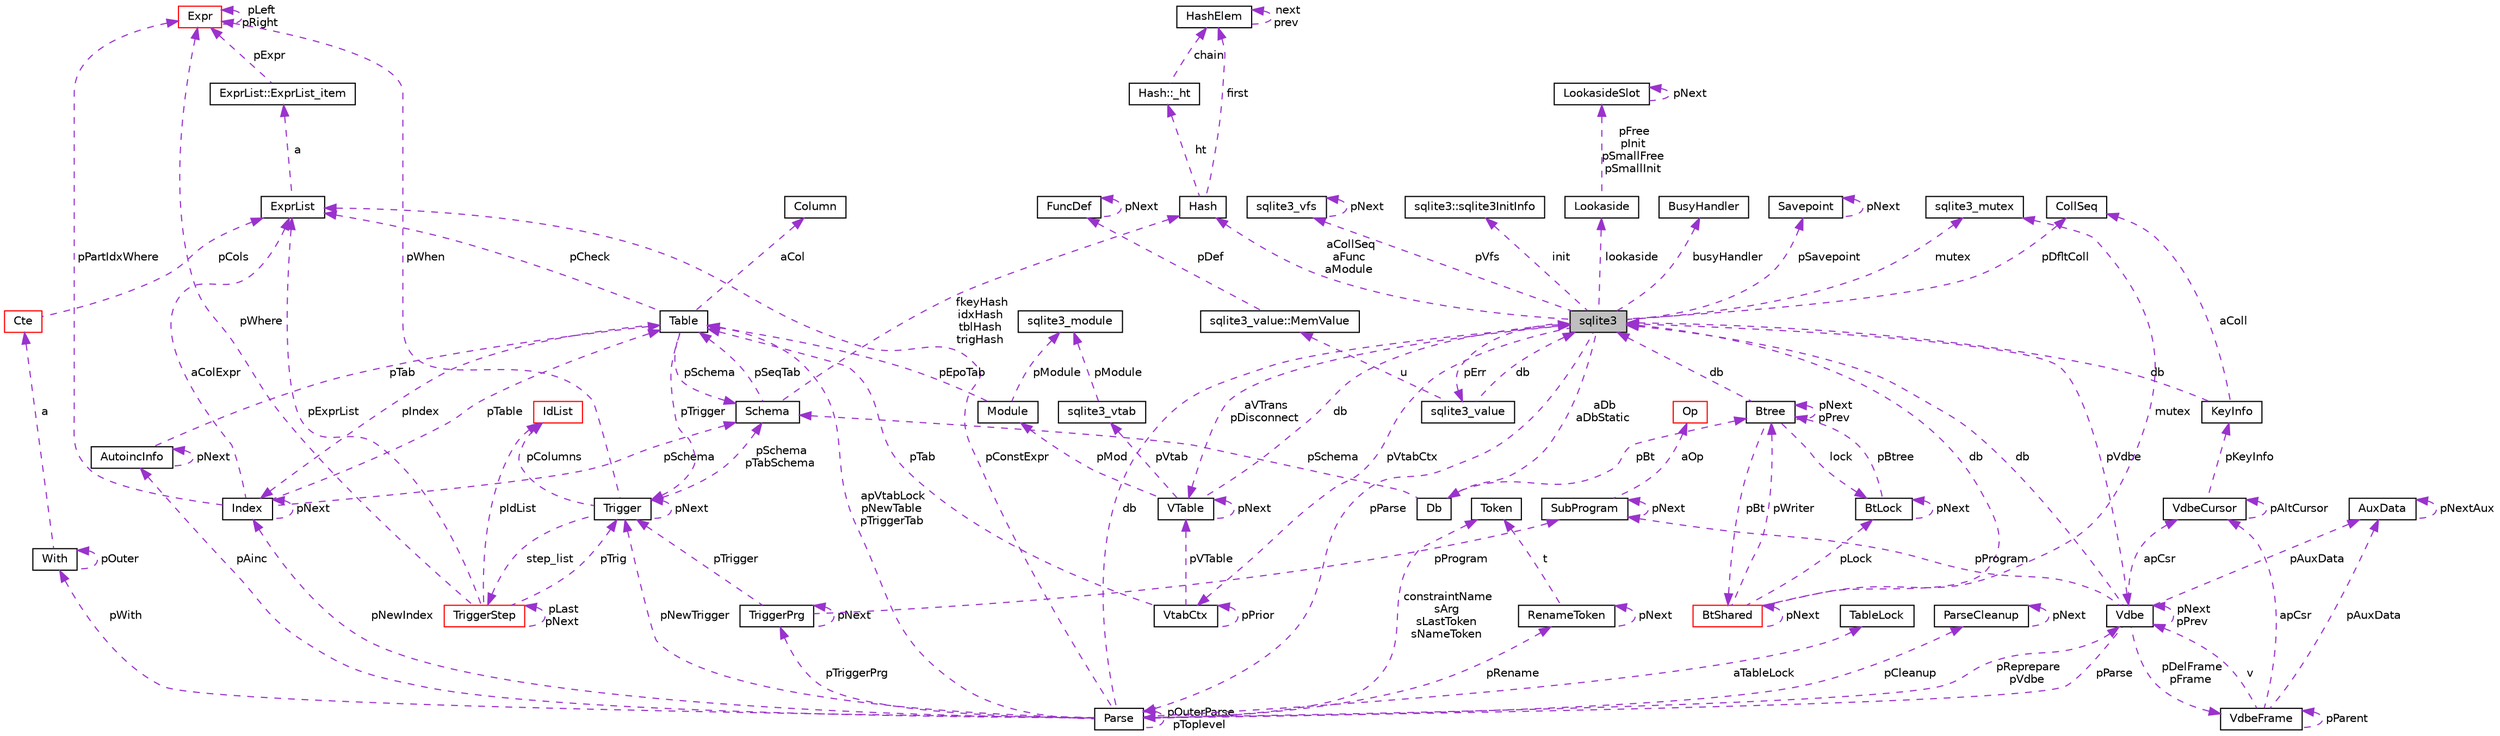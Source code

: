 digraph "sqlite3"
{
 // LATEX_PDF_SIZE
  edge [fontname="Helvetica",fontsize="10",labelfontname="Helvetica",labelfontsize="10"];
  node [fontname="Helvetica",fontsize="10",shape=record];
  Node1 [label="sqlite3",height=0.2,width=0.4,color="black", fillcolor="grey75", style="filled", fontcolor="black",tooltip=" "];
  Node2 -> Node1 [dir="back",color="darkorchid3",fontsize="10",style="dashed",label=" pVfs" ,fontname="Helvetica"];
  Node2 [label="sqlite3_vfs",height=0.2,width=0.4,color="black", fillcolor="white", style="filled",URL="$d3/d36/structsqlite3__vfs.html",tooltip=" "];
  Node2 -> Node2 [dir="back",color="darkorchid3",fontsize="10",style="dashed",label=" pNext" ,fontname="Helvetica"];
  Node3 -> Node1 [dir="back",color="darkorchid3",fontsize="10",style="dashed",label=" pVdbe" ,fontname="Helvetica"];
  Node3 [label="Vdbe",height=0.2,width=0.4,color="black", fillcolor="white", style="filled",URL="$db/d1b/sqlite3_8c.html#de/d53/structVdbe",tooltip=" "];
  Node1 -> Node3 [dir="back",color="darkorchid3",fontsize="10",style="dashed",label=" db" ,fontname="Helvetica"];
  Node3 -> Node3 [dir="back",color="darkorchid3",fontsize="10",style="dashed",label=" pNext\npPrev" ,fontname="Helvetica"];
  Node4 -> Node3 [dir="back",color="darkorchid3",fontsize="10",style="dashed",label=" pParse" ,fontname="Helvetica"];
  Node4 [label="Parse",height=0.2,width=0.4,color="black", fillcolor="white", style="filled",URL="$db/d1b/sqlite3_8c.html#db/dbb/structParse",tooltip=" "];
  Node1 -> Node4 [dir="back",color="darkorchid3",fontsize="10",style="dashed",label=" db" ,fontname="Helvetica"];
  Node3 -> Node4 [dir="back",color="darkorchid3",fontsize="10",style="dashed",label=" pReprepare\npVdbe" ,fontname="Helvetica"];
  Node5 -> Node4 [dir="back",color="darkorchid3",fontsize="10",style="dashed",label=" pConstExpr" ,fontname="Helvetica"];
  Node5 [label="ExprList",height=0.2,width=0.4,color="black", fillcolor="white", style="filled",URL="$db/d1b/sqlite3_8c.html#d5/d5c/structExprList",tooltip=" "];
  Node6 -> Node5 [dir="back",color="darkorchid3",fontsize="10",style="dashed",label=" a" ,fontname="Helvetica"];
  Node6 [label="ExprList::ExprList_item",height=0.2,width=0.4,color="black", fillcolor="white", style="filled",URL="$db/d1b/sqlite3_8c.html#d8/dae/structExprList_1_1ExprList__item",tooltip=" "];
  Node7 -> Node6 [dir="back",color="darkorchid3",fontsize="10",style="dashed",label=" pExpr" ,fontname="Helvetica"];
  Node7 [label="Expr",height=0.2,width=0.4,color="red", fillcolor="white", style="filled",URL="$db/d1b/sqlite3_8c.html#d4/dfb/structExpr",tooltip=" "];
  Node7 -> Node7 [dir="back",color="darkorchid3",fontsize="10",style="dashed",label=" pLeft\npRight" ,fontname="Helvetica"];
  Node31 -> Node4 [dir="back",color="darkorchid3",fontsize="10",style="dashed",label=" constraintName\nsArg\nsLastToken\nsNameToken" ,fontname="Helvetica"];
  Node31 [label="Token",height=0.2,width=0.4,color="black", fillcolor="white", style="filled",URL="$db/d1b/sqlite3_8c.html#df/dcd/structToken",tooltip=" "];
  Node32 -> Node4 [dir="back",color="darkorchid3",fontsize="10",style="dashed",label=" aTableLock" ,fontname="Helvetica"];
  Node32 [label="TableLock",height=0.2,width=0.4,color="black", fillcolor="white", style="filled",URL="$db/d1b/sqlite3_8c.html#d1/d79/structTableLock",tooltip=" "];
  Node33 -> Node4 [dir="back",color="darkorchid3",fontsize="10",style="dashed",label=" pAinc" ,fontname="Helvetica"];
  Node33 [label="AutoincInfo",height=0.2,width=0.4,color="black", fillcolor="white", style="filled",URL="$db/d1b/sqlite3_8c.html#db/d7b/structAutoincInfo",tooltip=" "];
  Node33 -> Node33 [dir="back",color="darkorchid3",fontsize="10",style="dashed",label=" pNext" ,fontname="Helvetica"];
  Node10 -> Node33 [dir="back",color="darkorchid3",fontsize="10",style="dashed",label=" pTab" ,fontname="Helvetica"];
  Node10 [label="Table",height=0.2,width=0.4,color="black", fillcolor="white", style="filled",URL="$db/d1b/sqlite3_8c.html#dc/dcb/structTable",tooltip=" "];
  Node11 -> Node10 [dir="back",color="darkorchid3",fontsize="10",style="dashed",label=" aCol" ,fontname="Helvetica"];
  Node11 [label="Column",height=0.2,width=0.4,color="black", fillcolor="white", style="filled",URL="$db/d1b/sqlite3_8c.html#dc/dc1/structColumn",tooltip=" "];
  Node12 -> Node10 [dir="back",color="darkorchid3",fontsize="10",style="dashed",label=" pIndex" ,fontname="Helvetica"];
  Node12 [label="Index",height=0.2,width=0.4,color="black", fillcolor="white", style="filled",URL="$db/d1b/sqlite3_8c.html#df/d86/structIndex",tooltip=" "];
  Node10 -> Node12 [dir="back",color="darkorchid3",fontsize="10",style="dashed",label=" pTable" ,fontname="Helvetica"];
  Node12 -> Node12 [dir="back",color="darkorchid3",fontsize="10",style="dashed",label=" pNext" ,fontname="Helvetica"];
  Node13 -> Node12 [dir="back",color="darkorchid3",fontsize="10",style="dashed",label=" pSchema" ,fontname="Helvetica"];
  Node13 [label="Schema",height=0.2,width=0.4,color="black", fillcolor="white", style="filled",URL="$db/d1b/sqlite3_8c.html#d8/db0/structSchema",tooltip=" "];
  Node14 -> Node13 [dir="back",color="darkorchid3",fontsize="10",style="dashed",label=" fkeyHash\nidxHash\ntblHash\ntrigHash" ,fontname="Helvetica"];
  Node14 [label="Hash",height=0.2,width=0.4,color="black", fillcolor="white", style="filled",URL="$db/d1b/sqlite3_8c.html#d1/dbe/structHash",tooltip=" "];
  Node15 -> Node14 [dir="back",color="darkorchid3",fontsize="10",style="dashed",label=" first" ,fontname="Helvetica"];
  Node15 [label="HashElem",height=0.2,width=0.4,color="black", fillcolor="white", style="filled",URL="$db/d1b/sqlite3_8c.html#da/d21/structHashElem",tooltip=" "];
  Node15 -> Node15 [dir="back",color="darkorchid3",fontsize="10",style="dashed",label=" next\nprev" ,fontname="Helvetica"];
  Node16 -> Node14 [dir="back",color="darkorchid3",fontsize="10",style="dashed",label=" ht" ,fontname="Helvetica"];
  Node16 [label="Hash::_ht",height=0.2,width=0.4,color="black", fillcolor="white", style="filled",URL="$db/d1b/sqlite3_8c.html#d7/d1f/structHash_1_1__ht",tooltip=" "];
  Node15 -> Node16 [dir="back",color="darkorchid3",fontsize="10",style="dashed",label=" chain" ,fontname="Helvetica"];
  Node10 -> Node13 [dir="back",color="darkorchid3",fontsize="10",style="dashed",label=" pSeqTab" ,fontname="Helvetica"];
  Node7 -> Node12 [dir="back",color="darkorchid3",fontsize="10",style="dashed",label=" pPartIdxWhere" ,fontname="Helvetica"];
  Node5 -> Node12 [dir="back",color="darkorchid3",fontsize="10",style="dashed",label=" aColExpr" ,fontname="Helvetica"];
  Node5 -> Node10 [dir="back",color="darkorchid3",fontsize="10",style="dashed",label=" pCheck" ,fontname="Helvetica"];
  Node17 -> Node10 [dir="back",color="darkorchid3",fontsize="10",style="dashed",label=" pTrigger" ,fontname="Helvetica"];
  Node17 [label="Trigger",height=0.2,width=0.4,color="black", fillcolor="white", style="filled",URL="$db/d1b/sqlite3_8c.html#dc/d15/structTrigger",tooltip=" "];
  Node7 -> Node17 [dir="back",color="darkorchid3",fontsize="10",style="dashed",label=" pWhen" ,fontname="Helvetica"];
  Node18 -> Node17 [dir="back",color="darkorchid3",fontsize="10",style="dashed",label=" pColumns" ,fontname="Helvetica"];
  Node18 [label="IdList",height=0.2,width=0.4,color="red", fillcolor="white", style="filled",URL="$db/d1b/sqlite3_8c.html#da/d69/structIdList",tooltip=" "];
  Node13 -> Node17 [dir="back",color="darkorchid3",fontsize="10",style="dashed",label=" pSchema\npTabSchema" ,fontname="Helvetica"];
  Node20 -> Node17 [dir="back",color="darkorchid3",fontsize="10",style="dashed",label=" step_list" ,fontname="Helvetica"];
  Node20 [label="TriggerStep",height=0.2,width=0.4,color="red", fillcolor="white", style="filled",URL="$db/d1b/sqlite3_8c.html#d5/da5/structTriggerStep",tooltip=" "];
  Node17 -> Node20 [dir="back",color="darkorchid3",fontsize="10",style="dashed",label=" pTrig" ,fontname="Helvetica"];
  Node7 -> Node20 [dir="back",color="darkorchid3",fontsize="10",style="dashed",label=" pWhere" ,fontname="Helvetica"];
  Node5 -> Node20 [dir="back",color="darkorchid3",fontsize="10",style="dashed",label=" pExprList" ,fontname="Helvetica"];
  Node18 -> Node20 [dir="back",color="darkorchid3",fontsize="10",style="dashed",label=" pIdList" ,fontname="Helvetica"];
  Node20 -> Node20 [dir="back",color="darkorchid3",fontsize="10",style="dashed",label=" pLast\npNext" ,fontname="Helvetica"];
  Node17 -> Node17 [dir="back",color="darkorchid3",fontsize="10",style="dashed",label=" pNext" ,fontname="Helvetica"];
  Node13 -> Node10 [dir="back",color="darkorchid3",fontsize="10",style="dashed",label=" pSchema" ,fontname="Helvetica"];
  Node4 -> Node4 [dir="back",color="darkorchid3",fontsize="10",style="dashed",label=" pOuterParse\npToplevel" ,fontname="Helvetica"];
  Node10 -> Node4 [dir="back",color="darkorchid3",fontsize="10",style="dashed",label=" apVtabLock\npNewTable\npTriggerTab" ,fontname="Helvetica"];
  Node34 -> Node4 [dir="back",color="darkorchid3",fontsize="10",style="dashed",label=" pTriggerPrg" ,fontname="Helvetica"];
  Node34 [label="TriggerPrg",height=0.2,width=0.4,color="black", fillcolor="white", style="filled",URL="$db/d1b/sqlite3_8c.html#d9/d62/structTriggerPrg",tooltip=" "];
  Node17 -> Node34 [dir="back",color="darkorchid3",fontsize="10",style="dashed",label=" pTrigger" ,fontname="Helvetica"];
  Node34 -> Node34 [dir="back",color="darkorchid3",fontsize="10",style="dashed",label=" pNext" ,fontname="Helvetica"];
  Node35 -> Node34 [dir="back",color="darkorchid3",fontsize="10",style="dashed",label=" pProgram" ,fontname="Helvetica"];
  Node35 [label="SubProgram",height=0.2,width=0.4,color="black", fillcolor="white", style="filled",URL="$db/d1b/sqlite3_8c.html#de/d7a/structSubProgram",tooltip=" "];
  Node36 -> Node35 [dir="back",color="darkorchid3",fontsize="10",style="dashed",label=" aOp" ,fontname="Helvetica"];
  Node36 [label="Op",height=0.2,width=0.4,color="red", fillcolor="white", style="filled",URL="$db/d1b/sqlite3_8c.html#d5/d1d/structVdbeOp",tooltip=" "];
  Node35 -> Node35 [dir="back",color="darkorchid3",fontsize="10",style="dashed",label=" pNext" ,fontname="Helvetica"];
  Node47 -> Node4 [dir="back",color="darkorchid3",fontsize="10",style="dashed",label=" pCleanup" ,fontname="Helvetica"];
  Node47 [label="ParseCleanup",height=0.2,width=0.4,color="black", fillcolor="white", style="filled",URL="$de/d52/structParseCleanup.html",tooltip=" "];
  Node47 -> Node47 [dir="back",color="darkorchid3",fontsize="10",style="dashed",label=" pNext" ,fontname="Helvetica"];
  Node12 -> Node4 [dir="back",color="darkorchid3",fontsize="10",style="dashed",label=" pNewIndex" ,fontname="Helvetica"];
  Node17 -> Node4 [dir="back",color="darkorchid3",fontsize="10",style="dashed",label=" pNewTrigger" ,fontname="Helvetica"];
  Node24 -> Node4 [dir="back",color="darkorchid3",fontsize="10",style="dashed",label=" pWith" ,fontname="Helvetica"];
  Node24 [label="With",height=0.2,width=0.4,color="black", fillcolor="white", style="filled",URL="$db/d1b/sqlite3_8c.html#df/d70/structWith",tooltip=" "];
  Node24 -> Node24 [dir="back",color="darkorchid3",fontsize="10",style="dashed",label=" pOuter" ,fontname="Helvetica"];
  Node25 -> Node24 [dir="back",color="darkorchid3",fontsize="10",style="dashed",label=" a" ,fontname="Helvetica"];
  Node25 [label="Cte",height=0.2,width=0.4,color="red", fillcolor="white", style="filled",URL="$db/d1b/sqlite3_8c.html#da/dbd/structCte",tooltip=" "];
  Node5 -> Node25 [dir="back",color="darkorchid3",fontsize="10",style="dashed",label=" pCols" ,fontname="Helvetica"];
  Node48 -> Node4 [dir="back",color="darkorchid3",fontsize="10",style="dashed",label=" pRename" ,fontname="Helvetica"];
  Node48 [label="RenameToken",height=0.2,width=0.4,color="black", fillcolor="white", style="filled",URL="$db/d1b/sqlite3_8c.html#d7/db5/structRenameToken",tooltip=" "];
  Node31 -> Node48 [dir="back",color="darkorchid3",fontsize="10",style="dashed",label=" t" ,fontname="Helvetica"];
  Node48 -> Node48 [dir="back",color="darkorchid3",fontsize="10",style="dashed",label=" pNext" ,fontname="Helvetica"];
  Node49 -> Node3 [dir="back",color="darkorchid3",fontsize="10",style="dashed",label=" apCsr" ,fontname="Helvetica"];
  Node49 [label="VdbeCursor",height=0.2,width=0.4,color="black", fillcolor="white", style="filled",URL="$db/d1b/sqlite3_8c.html#d0/dd5/structVdbeCursor",tooltip=" "];
  Node49 -> Node49 [dir="back",color="darkorchid3",fontsize="10",style="dashed",label=" pAltCursor" ,fontname="Helvetica"];
  Node46 -> Node49 [dir="back",color="darkorchid3",fontsize="10",style="dashed",label=" pKeyInfo" ,fontname="Helvetica"];
  Node46 [label="KeyInfo",height=0.2,width=0.4,color="black", fillcolor="white", style="filled",URL="$db/d1b/sqlite3_8c.html#d2/d51/structKeyInfo",tooltip=" "];
  Node1 -> Node46 [dir="back",color="darkorchid3",fontsize="10",style="dashed",label=" db" ,fontname="Helvetica"];
  Node41 -> Node46 [dir="back",color="darkorchid3",fontsize="10",style="dashed",label=" aColl" ,fontname="Helvetica"];
  Node41 [label="CollSeq",height=0.2,width=0.4,color="black", fillcolor="white", style="filled",URL="$d1/d4e/structCollSeq.html",tooltip=" "];
  Node50 -> Node3 [dir="back",color="darkorchid3",fontsize="10",style="dashed",label=" pDelFrame\npFrame" ,fontname="Helvetica"];
  Node50 [label="VdbeFrame",height=0.2,width=0.4,color="black", fillcolor="white", style="filled",URL="$db/d1b/sqlite3_8c.html#df/db1/structVdbeFrame",tooltip=" "];
  Node3 -> Node50 [dir="back",color="darkorchid3",fontsize="10",style="dashed",label=" v" ,fontname="Helvetica"];
  Node50 -> Node50 [dir="back",color="darkorchid3",fontsize="10",style="dashed",label=" pParent" ,fontname="Helvetica"];
  Node49 -> Node50 [dir="back",color="darkorchid3",fontsize="10",style="dashed",label=" apCsr" ,fontname="Helvetica"];
  Node51 -> Node50 [dir="back",color="darkorchid3",fontsize="10",style="dashed",label=" pAuxData" ,fontname="Helvetica"];
  Node51 [label="AuxData",height=0.2,width=0.4,color="black", fillcolor="white", style="filled",URL="$d7/d4c/structAuxData.html",tooltip=" "];
  Node51 -> Node51 [dir="back",color="darkorchid3",fontsize="10",style="dashed",label=" pNextAux" ,fontname="Helvetica"];
  Node35 -> Node3 [dir="back",color="darkorchid3",fontsize="10",style="dashed",label=" pProgram" ,fontname="Helvetica"];
  Node51 -> Node3 [dir="back",color="darkorchid3",fontsize="10",style="dashed",label=" pAuxData" ,fontname="Helvetica"];
  Node41 -> Node1 [dir="back",color="darkorchid3",fontsize="10",style="dashed",label=" pDfltColl" ,fontname="Helvetica"];
  Node52 -> Node1 [dir="back",color="darkorchid3",fontsize="10",style="dashed",label=" mutex" ,fontname="Helvetica"];
  Node52 [label="sqlite3_mutex",height=0.2,width=0.4,color="black", fillcolor="white", style="filled",URL="$db/d1b/sqlite3_8c.html#d5/d3c/structsqlite3__mutex",tooltip=" "];
  Node53 -> Node1 [dir="back",color="darkorchid3",fontsize="10",style="dashed",label=" aDb\naDbStatic" ,fontname="Helvetica"];
  Node53 [label="Db",height=0.2,width=0.4,color="black", fillcolor="white", style="filled",URL="$db/d1b/sqlite3_8c.html#d2/d6b/structDb",tooltip=" "];
  Node54 -> Node53 [dir="back",color="darkorchid3",fontsize="10",style="dashed",label=" pBt" ,fontname="Helvetica"];
  Node54 [label="Btree",height=0.2,width=0.4,color="black", fillcolor="white", style="filled",URL="$db/d1b/sqlite3_8c.html#dd/db3/structBtree",tooltip=" "];
  Node1 -> Node54 [dir="back",color="darkorchid3",fontsize="10",style="dashed",label=" db" ,fontname="Helvetica"];
  Node55 -> Node54 [dir="back",color="darkorchid3",fontsize="10",style="dashed",label=" pBt" ,fontname="Helvetica"];
  Node55 [label="BtShared",height=0.2,width=0.4,color="red", fillcolor="white", style="filled",URL="$d4/da0/structBtShared.html",tooltip=" "];
  Node1 -> Node55 [dir="back",color="darkorchid3",fontsize="10",style="dashed",label=" db" ,fontname="Helvetica"];
  Node52 -> Node55 [dir="back",color="darkorchid3",fontsize="10",style="dashed",label=" mutex" ,fontname="Helvetica"];
  Node55 -> Node55 [dir="back",color="darkorchid3",fontsize="10",style="dashed",label=" pNext" ,fontname="Helvetica"];
  Node70 -> Node55 [dir="back",color="darkorchid3",fontsize="10",style="dashed",label=" pLock" ,fontname="Helvetica"];
  Node70 [label="BtLock",height=0.2,width=0.4,color="black", fillcolor="white", style="filled",URL="$db/d1b/sqlite3_8c.html#db/dc1/structBtLock",tooltip=" "];
  Node54 -> Node70 [dir="back",color="darkorchid3",fontsize="10",style="dashed",label=" pBtree" ,fontname="Helvetica"];
  Node70 -> Node70 [dir="back",color="darkorchid3",fontsize="10",style="dashed",label=" pNext" ,fontname="Helvetica"];
  Node54 -> Node55 [dir="back",color="darkorchid3",fontsize="10",style="dashed",label=" pWriter" ,fontname="Helvetica"];
  Node54 -> Node54 [dir="back",color="darkorchid3",fontsize="10",style="dashed",label=" pNext\npPrev" ,fontname="Helvetica"];
  Node70 -> Node54 [dir="back",color="darkorchid3",fontsize="10",style="dashed",label=" lock" ,fontname="Helvetica"];
  Node13 -> Node53 [dir="back",color="darkorchid3",fontsize="10",style="dashed",label=" pSchema" ,fontname="Helvetica"];
  Node71 -> Node1 [dir="back",color="darkorchid3",fontsize="10",style="dashed",label=" init" ,fontname="Helvetica"];
  Node71 [label="sqlite3::sqlite3InitInfo",height=0.2,width=0.4,color="black", fillcolor="white", style="filled",URL="$d9/dcd/structsqlite3.html#df/d52/structsqlite3_1_1sqlite3InitInfo",tooltip=" "];
  Node4 -> Node1 [dir="back",color="darkorchid3",fontsize="10",style="dashed",label=" pParse" ,fontname="Helvetica"];
  Node39 -> Node1 [dir="back",color="darkorchid3",fontsize="10",style="dashed",label=" pErr" ,fontname="Helvetica"];
  Node39 [label="sqlite3_value",height=0.2,width=0.4,color="black", fillcolor="white", style="filled",URL="$d0/d9c/structsqlite3__value.html",tooltip=" "];
  Node40 -> Node39 [dir="back",color="darkorchid3",fontsize="10",style="dashed",label=" u" ,fontname="Helvetica"];
  Node40 [label="sqlite3_value::MemValue",height=0.2,width=0.4,color="black", fillcolor="white", style="filled",URL="$d0/d9c/structsqlite3__value.html#d5/da9/unionsqlite3__value_1_1MemValue",tooltip=" "];
  Node28 -> Node40 [dir="back",color="darkorchid3",fontsize="10",style="dashed",label=" pDef" ,fontname="Helvetica"];
  Node28 [label="FuncDef",height=0.2,width=0.4,color="black", fillcolor="white", style="filled",URL="$d1/d3a/structFuncDef.html",tooltip=" "];
  Node28 -> Node28 [dir="back",color="darkorchid3",fontsize="10",style="dashed",label=" pNext" ,fontname="Helvetica"];
  Node1 -> Node39 [dir="back",color="darkorchid3",fontsize="10",style="dashed",label=" db" ,fontname="Helvetica"];
  Node72 -> Node1 [dir="back",color="darkorchid3",fontsize="10",style="dashed",label=" lookaside" ,fontname="Helvetica"];
  Node72 [label="Lookaside",height=0.2,width=0.4,color="black", fillcolor="white", style="filled",URL="$db/d1b/sqlite3_8c.html#d9/d54/structLookaside",tooltip=" "];
  Node73 -> Node72 [dir="back",color="darkorchid3",fontsize="10",style="dashed",label=" pFree\npInit\npSmallFree\npSmallInit" ,fontname="Helvetica"];
  Node73 [label="LookasideSlot",height=0.2,width=0.4,color="black", fillcolor="white", style="filled",URL="$db/d1b/sqlite3_8c.html#d1/de0/structLookasideSlot",tooltip=" "];
  Node73 -> Node73 [dir="back",color="darkorchid3",fontsize="10",style="dashed",label=" pNext" ,fontname="Helvetica"];
  Node14 -> Node1 [dir="back",color="darkorchid3",fontsize="10",style="dashed",label=" aCollSeq\naFunc\naModule" ,fontname="Helvetica"];
  Node74 -> Node1 [dir="back",color="darkorchid3",fontsize="10",style="dashed",label=" pVtabCtx" ,fontname="Helvetica"];
  Node74 [label="VtabCtx",height=0.2,width=0.4,color="black", fillcolor="white", style="filled",URL="$db/d1b/sqlite3_8c.html#d3/d4f/structVtabCtx",tooltip=" "];
  Node42 -> Node74 [dir="back",color="darkorchid3",fontsize="10",style="dashed",label=" pVTable" ,fontname="Helvetica"];
  Node42 [label="VTable",height=0.2,width=0.4,color="black", fillcolor="white", style="filled",URL="$db/d1b/sqlite3_8c.html#d9/dde/structVTable",tooltip=" "];
  Node1 -> Node42 [dir="back",color="darkorchid3",fontsize="10",style="dashed",label=" db" ,fontname="Helvetica"];
  Node43 -> Node42 [dir="back",color="darkorchid3",fontsize="10",style="dashed",label=" pMod" ,fontname="Helvetica"];
  Node43 [label="Module",height=0.2,width=0.4,color="black", fillcolor="white", style="filled",URL="$d0/dc5/structModule.html",tooltip=" "];
  Node44 -> Node43 [dir="back",color="darkorchid3",fontsize="10",style="dashed",label=" pModule" ,fontname="Helvetica"];
  Node44 [label="sqlite3_module",height=0.2,width=0.4,color="black", fillcolor="white", style="filled",URL="$dd/de4/structsqlite3__module.html",tooltip=" "];
  Node10 -> Node43 [dir="back",color="darkorchid3",fontsize="10",style="dashed",label=" pEpoTab" ,fontname="Helvetica"];
  Node45 -> Node42 [dir="back",color="darkorchid3",fontsize="10",style="dashed",label=" pVtab" ,fontname="Helvetica"];
  Node45 [label="sqlite3_vtab",height=0.2,width=0.4,color="black", fillcolor="white", style="filled",URL="$de/dd3/sqlite3_8h.html#d3/d12/structsqlite3__vtab",tooltip=" "];
  Node44 -> Node45 [dir="back",color="darkorchid3",fontsize="10",style="dashed",label=" pModule" ,fontname="Helvetica"];
  Node42 -> Node42 [dir="back",color="darkorchid3",fontsize="10",style="dashed",label=" pNext" ,fontname="Helvetica"];
  Node10 -> Node74 [dir="back",color="darkorchid3",fontsize="10",style="dashed",label=" pTab" ,fontname="Helvetica"];
  Node74 -> Node74 [dir="back",color="darkorchid3",fontsize="10",style="dashed",label=" pPrior" ,fontname="Helvetica"];
  Node42 -> Node1 [dir="back",color="darkorchid3",fontsize="10",style="dashed",label=" aVTrans\npDisconnect" ,fontname="Helvetica"];
  Node75 -> Node1 [dir="back",color="darkorchid3",fontsize="10",style="dashed",label=" busyHandler" ,fontname="Helvetica"];
  Node75 [label="BusyHandler",height=0.2,width=0.4,color="black", fillcolor="white", style="filled",URL="$dc/d2e/structBusyHandler.html",tooltip=" "];
  Node76 -> Node1 [dir="back",color="darkorchid3",fontsize="10",style="dashed",label=" pSavepoint" ,fontname="Helvetica"];
  Node76 [label="Savepoint",height=0.2,width=0.4,color="black", fillcolor="white", style="filled",URL="$db/d1b/sqlite3_8c.html#d3/d2f/structSavepoint",tooltip=" "];
  Node76 -> Node76 [dir="back",color="darkorchid3",fontsize="10",style="dashed",label=" pNext" ,fontname="Helvetica"];
}
